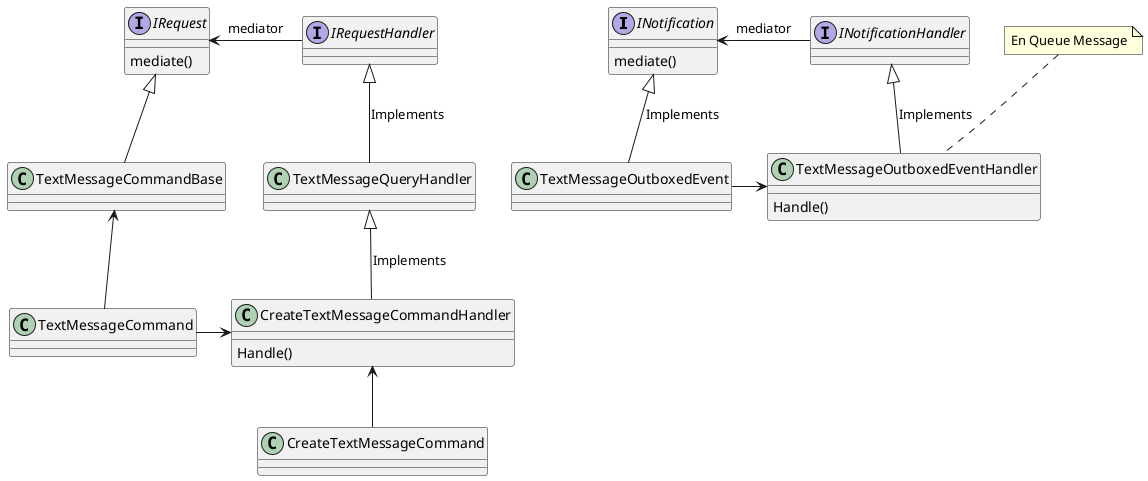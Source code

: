 @startuml TextMessage

' Interfaces, Classes, Methods
Interface INotification
Interface INotificationHandler 
Class TextMessageOutboxedEvent
Class TextMessageOutboxedEventHandler
'Class TextMessageViewModel

INotification : mediate()
TextMessageOutboxedEventHandler : Handle() 

' Relationship
INotification <- INotificationHandler : mediator
INotification -[hidden]-> TextMessageOutboxedEventHandler

INotification <|-- TextMessageOutboxedEvent : Implements
INotificationHandler <|-- TextMessageOutboxedEventHandler : Implements
TextMessageOutboxedEvent -> TextMessageOutboxedEventHandler

note "En Queue Message" as n1
n1 .. TextMessageOutboxedEventHandler

' =======================

' Interfaces, Classes, Methods
Interface IRequest 
interface IRequestHandler
Class TextMessageCommandBase
Class TextMessageQueryHandler
Class CreateTextMessageCommandHandler

IRequest : mediate()
CreateTextMessageCommandHandler : Handle()

' Relationship
IRequest <- IRequestHandler : mediator
IRequest -[hidden]-> TextMessageQueryHandler

IRequest <|-- TextMessageCommandBase
IRequestHandler <|-- TextMessageQueryHandler : Implements
CreateTextMessageCommand -up-> CreateTextMessageCommandHandler
TextMessageQueryHandler <|-- CreateTextMessageCommandHandler : Implements
TextMessageCommand -up-> TextMessageCommandBase
TextMessageCommand -right-> CreateTextMessageCommandHandler

@enduml
